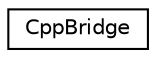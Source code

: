 digraph "Graphical Class Hierarchy"
{
 // LATEX_PDF_SIZE
  edge [fontname="Helvetica",fontsize="10",labelfontname="Helvetica",labelfontsize="10"];
  node [fontname="Helvetica",fontsize="10",shape=record];
  rankdir="LR";
  Node0 [label="CppBridge",height=0.2,width=0.4,color="black", fillcolor="white", style="filled",URL="$classcom_1_1google_1_1ortools_1_1init_1_1CppBridge.html",tooltip="This class performs various C++ initialization."];
}
